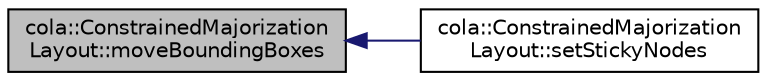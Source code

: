 digraph "cola::ConstrainedMajorizationLayout::moveBoundingBoxes"
{
  edge [fontname="Helvetica",fontsize="10",labelfontname="Helvetica",labelfontsize="10"];
  node [fontname="Helvetica",fontsize="10",shape=record];
  rankdir="LR";
  Node3 [label="cola::ConstrainedMajorization\lLayout::moveBoundingBoxes",height=0.2,width=0.4,color="black", fillcolor="grey75", style="filled", fontcolor="black"];
  Node3 -> Node4 [dir="back",color="midnightblue",fontsize="10",style="solid",fontname="Helvetica"];
  Node4 [label="cola::ConstrainedMajorization\lLayout::setStickyNodes",height=0.2,width=0.4,color="black", fillcolor="white", style="filled",URL="$classcola_1_1ConstrainedMajorizationLayout.html#a963600e56eff60de9d25186ee02d5c9d"];
}
